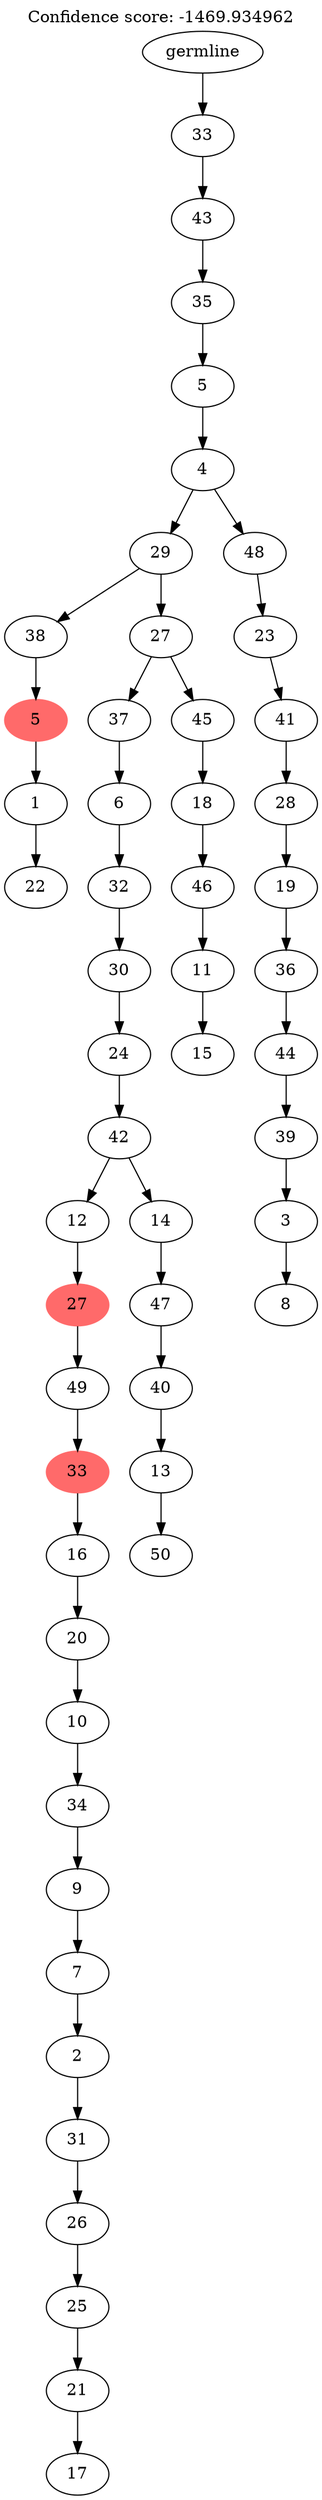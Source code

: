 digraph g {
	"52" -> "53";
	"53" [label="22"];
	"51" -> "52";
	"52" [label="1"];
	"50" -> "51";
	"51" [color=indianred1, style=filled, label="5"];
	"48" -> "49";
	"49" [label="17"];
	"47" -> "48";
	"48" [label="21"];
	"46" -> "47";
	"47" [label="25"];
	"45" -> "46";
	"46" [label="26"];
	"44" -> "45";
	"45" [label="31"];
	"43" -> "44";
	"44" [label="2"];
	"42" -> "43";
	"43" [label="7"];
	"41" -> "42";
	"42" [label="9"];
	"40" -> "41";
	"41" [label="34"];
	"39" -> "40";
	"40" [label="10"];
	"38" -> "39";
	"39" [label="20"];
	"37" -> "38";
	"38" [label="16"];
	"36" -> "37";
	"37" [color=indianred1, style=filled, label="33"];
	"35" -> "36";
	"36" [label="49"];
	"34" -> "35";
	"35" [color=indianred1, style=filled, label="27"];
	"32" -> "33";
	"33" [label="50"];
	"31" -> "32";
	"32" [label="13"];
	"30" -> "31";
	"31" [label="40"];
	"29" -> "30";
	"30" [label="47"];
	"28" -> "29";
	"29" [label="14"];
	"28" -> "34";
	"34" [label="12"];
	"27" -> "28";
	"28" [label="42"];
	"26" -> "27";
	"27" [label="24"];
	"25" -> "26";
	"26" [label="30"];
	"24" -> "25";
	"25" [label="32"];
	"23" -> "24";
	"24" [label="6"];
	"21" -> "22";
	"22" [label="15"];
	"20" -> "21";
	"21" [label="11"];
	"19" -> "20";
	"20" [label="46"];
	"18" -> "19";
	"19" [label="18"];
	"17" -> "18";
	"18" [label="45"];
	"17" -> "23";
	"23" [label="37"];
	"16" -> "17";
	"17" [label="27"];
	"16" -> "50";
	"50" [label="38"];
	"14" -> "15";
	"15" [label="8"];
	"13" -> "14";
	"14" [label="3"];
	"12" -> "13";
	"13" [label="39"];
	"11" -> "12";
	"12" [label="44"];
	"10" -> "11";
	"11" [label="36"];
	"9" -> "10";
	"10" [label="19"];
	"8" -> "9";
	"9" [label="28"];
	"7" -> "8";
	"8" [label="41"];
	"6" -> "7";
	"7" [label="23"];
	"5" -> "6";
	"6" [label="48"];
	"5" -> "16";
	"16" [label="29"];
	"4" -> "5";
	"5" [label="4"];
	"3" -> "4";
	"4" [label="5"];
	"2" -> "3";
	"3" [label="35"];
	"1" -> "2";
	"2" [label="43"];
	"0" -> "1";
	"1" [label="33"];
	"0" [label="germline"];
	labelloc="t";
	label="Confidence score: -1469.934962";
}
